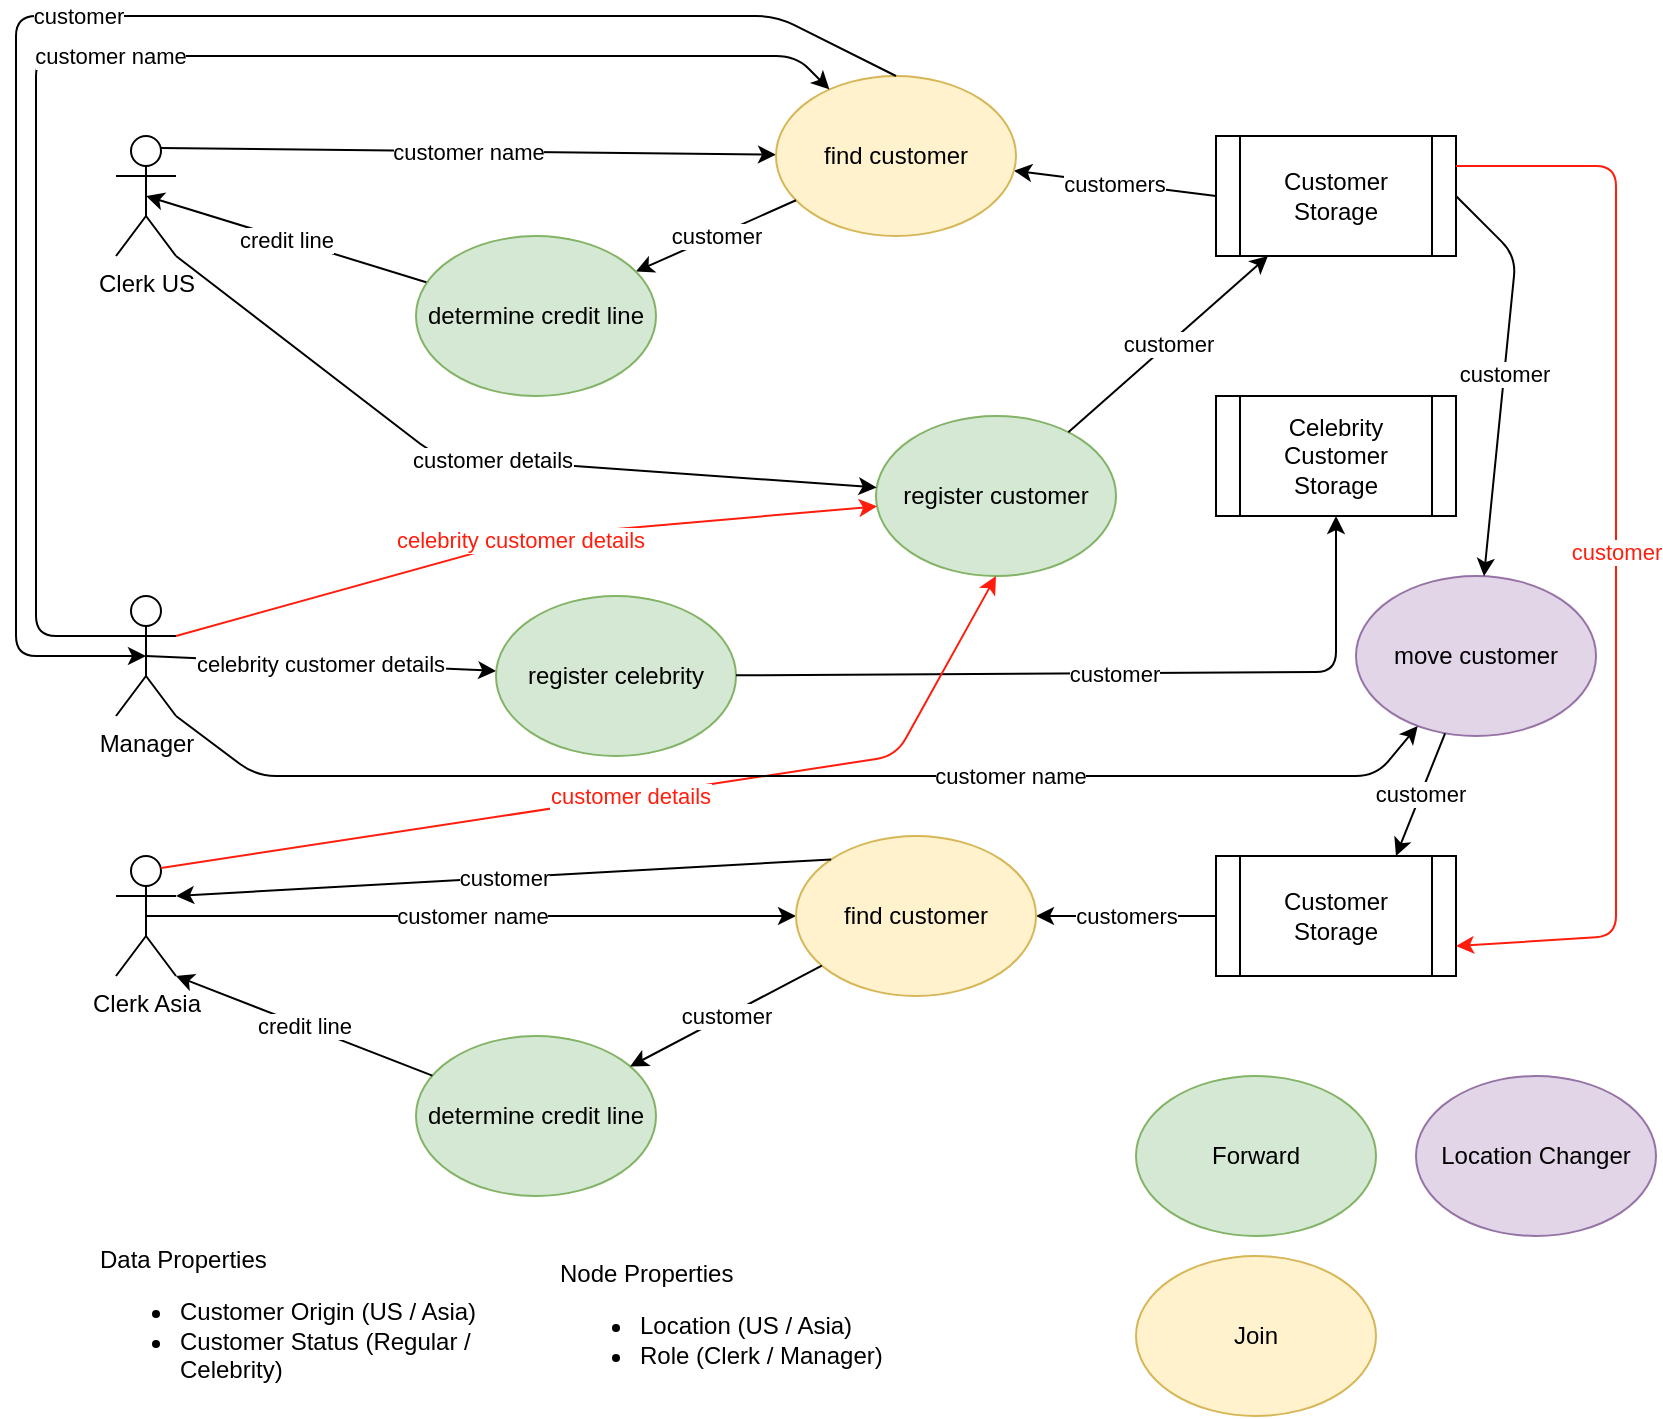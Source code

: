 <mxfile version="13.6.3" type="device"><diagram id="Zyb_L7N1sL_AvDwpZeQP" name="Page-1"><mxGraphModel dx="2249" dy="791" grid="1" gridSize="10" guides="1" tooltips="1" connect="1" arrows="1" fold="1" page="1" pageScale="1" pageWidth="827" pageHeight="1169" math="0" shadow="0"><root><mxCell id="0"/><mxCell id="1" parent="0"/><mxCell id="WgjOt8fRvQtK3qfIHYFM-1" value="Clerk Asia" style="shape=umlActor;verticalLabelPosition=bottom;verticalAlign=top;html=1;outlineConnect=0;" vertex="1" parent="1"><mxGeometry x="50" y="570" width="30" height="60" as="geometry"/></mxCell><mxCell id="WgjOt8fRvQtK3qfIHYFM-2" value="Clerk US" style="shape=umlActor;verticalLabelPosition=bottom;verticalAlign=top;html=1;outlineConnect=0;" vertex="1" parent="1"><mxGeometry x="50" y="210" width="30" height="60" as="geometry"/></mxCell><mxCell id="WgjOt8fRvQtK3qfIHYFM-3" value="determine credit line" style="ellipse;whiteSpace=wrap;html=1;fillColor=#d5e8d4;strokeColor=#82b366;" vertex="1" parent="1"><mxGeometry x="200" y="660" width="120" height="80" as="geometry"/></mxCell><mxCell id="WgjOt8fRvQtK3qfIHYFM-4" value="Customer Storage" style="shape=process;whiteSpace=wrap;html=1;backgroundOutline=1;" vertex="1" parent="1"><mxGeometry x="600" y="570" width="120" height="60" as="geometry"/></mxCell><mxCell id="WgjOt8fRvQtK3qfIHYFM-5" value="customers" style="endArrow=classic;html=1;exitX=0;exitY=0.5;exitDx=0;exitDy=0;" edge="1" parent="1" source="WgjOt8fRvQtK3qfIHYFM-4" target="WgjOt8fRvQtK3qfIHYFM-8"><mxGeometry width="50" height="50" relative="1" as="geometry"><mxPoint x="390" y="620" as="sourcePoint"/><mxPoint x="440" y="570" as="targetPoint"/></mxGeometry></mxCell><mxCell id="WgjOt8fRvQtK3qfIHYFM-6" value="credit line" style="endArrow=classic;html=1;entryX=1;entryY=1;entryDx=0;entryDy=0;entryPerimeter=0;" edge="1" parent="1" source="WgjOt8fRvQtK3qfIHYFM-3" target="WgjOt8fRvQtK3qfIHYFM-1"><mxGeometry width="50" height="50" relative="1" as="geometry"><mxPoint x="600" y="600" as="sourcePoint"/><mxPoint x="310" y="600" as="targetPoint"/></mxGeometry></mxCell><mxCell id="WgjOt8fRvQtK3qfIHYFM-7" value="customer name" style="endArrow=classic;html=1;exitX=0.5;exitY=0.5;exitDx=0;exitDy=0;exitPerimeter=0;" edge="1" parent="1" source="WgjOt8fRvQtK3qfIHYFM-1" target="WgjOt8fRvQtK3qfIHYFM-8"><mxGeometry width="50" height="50" relative="1" as="geometry"><mxPoint x="170" y="500" as="sourcePoint"/><mxPoint x="80" y="590" as="targetPoint"/></mxGeometry></mxCell><mxCell id="WgjOt8fRvQtK3qfIHYFM-8" value="find customer" style="ellipse;whiteSpace=wrap;html=1;fillColor=#fff2cc;strokeColor=#d6b656;" vertex="1" parent="1"><mxGeometry x="390" y="560" width="120" height="80" as="geometry"/></mxCell><mxCell id="WgjOt8fRvQtK3qfIHYFM-10" value="customer" style="endArrow=classic;html=1;" edge="1" parent="1" source="WgjOt8fRvQtK3qfIHYFM-8" target="WgjOt8fRvQtK3qfIHYFM-3"><mxGeometry width="50" height="50" relative="1" as="geometry"><mxPoint x="470" y="630" as="sourcePoint"/><mxPoint x="410.88" y="521.2" as="targetPoint"/></mxGeometry></mxCell><mxCell id="WgjOt8fRvQtK3qfIHYFM-12" value="Customer Storage" style="shape=process;whiteSpace=wrap;html=1;backgroundOutline=1;" vertex="1" parent="1"><mxGeometry x="600" y="210" width="120" height="60" as="geometry"/></mxCell><mxCell id="WgjOt8fRvQtK3qfIHYFM-13" value="customers" style="endArrow=classic;html=1;exitX=0;exitY=0.5;exitDx=0;exitDy=0;" edge="1" parent="1" source="WgjOt8fRvQtK3qfIHYFM-12" target="WgjOt8fRvQtK3qfIHYFM-16"><mxGeometry width="50" height="50" relative="1" as="geometry"><mxPoint x="390" y="260" as="sourcePoint"/><mxPoint x="440" y="210" as="targetPoint"/></mxGeometry></mxCell><mxCell id="WgjOt8fRvQtK3qfIHYFM-14" value="credit line" style="endArrow=classic;html=1;entryX=0.5;entryY=0.5;entryDx=0;entryDy=0;entryPerimeter=0;" edge="1" parent="1" source="WgjOt8fRvQtK3qfIHYFM-11" target="WgjOt8fRvQtK3qfIHYFM-2"><mxGeometry width="50" height="50" relative="1" as="geometry"><mxPoint x="600" y="240" as="sourcePoint"/><mxPoint x="80" y="270" as="targetPoint"/></mxGeometry></mxCell><mxCell id="WgjOt8fRvQtK3qfIHYFM-15" value="customer name" style="endArrow=classic;html=1;exitX=0.75;exitY=0.1;exitDx=0;exitDy=0;exitPerimeter=0;" edge="1" parent="1" target="WgjOt8fRvQtK3qfIHYFM-16" source="WgjOt8fRvQtK3qfIHYFM-2"><mxGeometry width="50" height="50" relative="1" as="geometry"><mxPoint x="65" y="240" as="sourcePoint"/><mxPoint x="80" y="230" as="targetPoint"/></mxGeometry></mxCell><mxCell id="WgjOt8fRvQtK3qfIHYFM-16" value="find customer" style="ellipse;whiteSpace=wrap;html=1;fillColor=#fff2cc;strokeColor=#d6b656;" vertex="1" parent="1"><mxGeometry x="380" y="180" width="120" height="80" as="geometry"/></mxCell><mxCell id="WgjOt8fRvQtK3qfIHYFM-17" value="customer" style="endArrow=classic;html=1;" edge="1" parent="1" source="WgjOt8fRvQtK3qfIHYFM-16" target="WgjOt8fRvQtK3qfIHYFM-11"><mxGeometry width="50" height="50" relative="1" as="geometry"><mxPoint x="470" y="270" as="sourcePoint"/><mxPoint x="410.88" y="161.2" as="targetPoint"/></mxGeometry></mxCell><mxCell id="WgjOt8fRvQtK3qfIHYFM-18" value="Manager" style="shape=umlActor;verticalLabelPosition=bottom;verticalAlign=top;html=1;outlineConnect=0;" vertex="1" parent="1"><mxGeometry x="50" y="440" width="30" height="60" as="geometry"/></mxCell><mxCell id="WgjOt8fRvQtK3qfIHYFM-20" value="celebrity customer details" style="endArrow=classic;html=1;exitX=0.5;exitY=0.5;exitDx=0;exitDy=0;exitPerimeter=0;" edge="1" parent="1" source="WgjOt8fRvQtK3qfIHYFM-18" target="WgjOt8fRvQtK3qfIHYFM-24"><mxGeometry width="50" height="50" relative="1" as="geometry"><mxPoint x="390" y="430" as="sourcePoint"/><mxPoint x="290" y="90" as="targetPoint"/></mxGeometry></mxCell><mxCell id="WgjOt8fRvQtK3qfIHYFM-21" value="register customer" style="ellipse;whiteSpace=wrap;html=1;fillColor=#d5e8d4;strokeColor=#82b366;" vertex="1" parent="1"><mxGeometry x="430" y="350" width="120" height="80" as="geometry"/></mxCell><mxCell id="WgjOt8fRvQtK3qfIHYFM-22" value="customer details" style="endArrow=classic;html=1;exitX=1;exitY=1;exitDx=0;exitDy=0;exitPerimeter=0;" edge="1" parent="1" source="WgjOt8fRvQtK3qfIHYFM-2" target="WgjOt8fRvQtK3qfIHYFM-21"><mxGeometry width="50" height="50" relative="1" as="geometry"><mxPoint x="130" y="350" as="sourcePoint"/><mxPoint x="390.406" y="125.356" as="targetPoint"/><Array as="points"><mxPoint x="210" y="370"/></Array></mxGeometry></mxCell><mxCell id="WgjOt8fRvQtK3qfIHYFM-23" value="customer" style="endArrow=classic;html=1;" edge="1" parent="1" source="WgjOt8fRvQtK3qfIHYFM-21" target="WgjOt8fRvQtK3qfIHYFM-12"><mxGeometry width="50" height="50" relative="1" as="geometry"><mxPoint x="65" y="100" as="sourcePoint"/><mxPoint x="390.406" y="125.356" as="targetPoint"/></mxGeometry></mxCell><mxCell id="WgjOt8fRvQtK3qfIHYFM-24" value="register celebrity" style="ellipse;whiteSpace=wrap;html=1;fillColor=#d5e8d4;strokeColor=#82b366;" vertex="1" parent="1"><mxGeometry x="240" y="440" width="120" height="80" as="geometry"/></mxCell><mxCell id="WgjOt8fRvQtK3qfIHYFM-25" value="customer" style="endArrow=classic;html=1;entryX=0.5;entryY=1;entryDx=0;entryDy=0;" edge="1" parent="1" source="WgjOt8fRvQtK3qfIHYFM-24" target="WgjOt8fRvQtK3qfIHYFM-32"><mxGeometry width="50" height="50" relative="1" as="geometry"><mxPoint x="65" y="100" as="sourcePoint"/><mxPoint x="194.396" y="65.028" as="targetPoint"/><Array as="points"><mxPoint x="660" y="478"/></Array></mxGeometry></mxCell><mxCell id="WgjOt8fRvQtK3qfIHYFM-11" value="determine credit line" style="ellipse;whiteSpace=wrap;html=1;fillColor=#d5e8d4;strokeColor=#82b366;" vertex="1" parent="1"><mxGeometry x="200" y="260" width="120" height="80" as="geometry"/></mxCell><mxCell id="WgjOt8fRvQtK3qfIHYFM-27" value="customer" style="endArrow=classic;html=1;entryX=1;entryY=0.333;entryDx=0;entryDy=0;entryPerimeter=0;exitX=0;exitY=0;exitDx=0;exitDy=0;" edge="1" parent="1" source="WgjOt8fRvQtK3qfIHYFM-8" target="WgjOt8fRvQtK3qfIHYFM-1"><mxGeometry width="50" height="50" relative="1" as="geometry"><mxPoint x="480" y="500" as="sourcePoint"/><mxPoint x="309.923" y="217.812" as="targetPoint"/></mxGeometry></mxCell><mxCell id="WgjOt8fRvQtK3qfIHYFM-28" value="Forward" style="ellipse;whiteSpace=wrap;html=1;fillColor=#d5e8d4;strokeColor=#82b366;" vertex="1" parent="1"><mxGeometry x="560" y="680" width="120" height="80" as="geometry"/></mxCell><mxCell id="WgjOt8fRvQtK3qfIHYFM-29" value="Join" style="ellipse;whiteSpace=wrap;html=1;fillColor=#fff2cc;strokeColor=#d6b656;" vertex="1" parent="1"><mxGeometry x="560" y="770" width="120" height="80" as="geometry"/></mxCell><mxCell id="WgjOt8fRvQtK3qfIHYFM-30" value="customer details" style="endArrow=classic;html=1;exitX=0.75;exitY=0.1;exitDx=0;exitDy=0;exitPerimeter=0;entryX=0.5;entryY=1;entryDx=0;entryDy=0;strokeColor=#FF1D0D;fontColor=#FF1D0D;" edge="1" parent="1" source="WgjOt8fRvQtK3qfIHYFM-1" target="WgjOt8fRvQtK3qfIHYFM-21"><mxGeometry width="50" height="50" relative="1" as="geometry"><mxPoint x="317.101" y="427.717" as="sourcePoint"/><mxPoint x="432.956" y="402.401" as="targetPoint"/><Array as="points"><mxPoint x="440" y="520"/></Array></mxGeometry></mxCell><mxCell id="WgjOt8fRvQtK3qfIHYFM-31" value="&lt;div&gt;Data Properties&lt;/div&gt;&lt;div&gt;&lt;ul&gt;&lt;li&gt;Customer Origin (US / Asia)&lt;br&gt;&lt;/li&gt;&lt;li&gt;Customer Status (Regular / Celebrity)&lt;br&gt;&lt;/li&gt;&lt;/ul&gt;&lt;/div&gt;" style="text;html=1;strokeColor=none;fillColor=none;align=left;verticalAlign=middle;whiteSpace=wrap;rounded=0;" vertex="1" parent="1"><mxGeometry x="40" y="770" width="210" height="70" as="geometry"/></mxCell><mxCell id="WgjOt8fRvQtK3qfIHYFM-32" value="&lt;div&gt;Celebrity Customer Storage&lt;/div&gt;" style="shape=process;whiteSpace=wrap;html=1;backgroundOutline=1;" vertex="1" parent="1"><mxGeometry x="600" y="340" width="120" height="60" as="geometry"/></mxCell><mxCell id="WgjOt8fRvQtK3qfIHYFM-34" value="celebrity customer details" style="endArrow=classic;html=1;strokeColor=#FF1D0D;fontColor=#FF1D0D;exitX=1;exitY=0.333;exitDx=0;exitDy=0;exitPerimeter=0;" edge="1" parent="1" source="WgjOt8fRvQtK3qfIHYFM-18" target="WgjOt8fRvQtK3qfIHYFM-21"><mxGeometry width="50" height="50" relative="1" as="geometry"><mxPoint x="72.5" y="576" as="sourcePoint"/><mxPoint x="490" y="430" as="targetPoint"/><Array as="points"><mxPoint x="260" y="410"/></Array></mxGeometry></mxCell><mxCell id="WgjOt8fRvQtK3qfIHYFM-35" value="&lt;div&gt;Node Properties&lt;/div&gt;&lt;div&gt;&lt;ul&gt;&lt;li&gt;Location (US / Asia)&lt;br&gt;&lt;/li&gt;&lt;li&gt;Role (Clerk / Manager)&lt;br&gt;&lt;/li&gt;&lt;/ul&gt;&lt;/div&gt;" style="text;html=1;strokeColor=none;fillColor=none;align=left;verticalAlign=middle;whiteSpace=wrap;rounded=0;" vertex="1" parent="1"><mxGeometry x="270" y="770" width="180" height="70" as="geometry"/></mxCell><mxCell id="WgjOt8fRvQtK3qfIHYFM-36" value="move customer" style="ellipse;whiteSpace=wrap;html=1;fillColor=#e1d5e7;strokeColor=#9673a6;" vertex="1" parent="1"><mxGeometry x="670" y="430" width="120" height="80" as="geometry"/></mxCell><mxCell id="WgjOt8fRvQtK3qfIHYFM-37" value="customer" style="endArrow=classic;html=1;exitX=1;exitY=0.5;exitDx=0;exitDy=0;" edge="1" parent="1" source="WgjOt8fRvQtK3qfIHYFM-12" target="WgjOt8fRvQtK3qfIHYFM-36"><mxGeometry width="50" height="50" relative="1" as="geometry"><mxPoint x="800" y="260" as="sourcePoint"/><mxPoint x="626" y="270" as="targetPoint"/><Array as="points"><mxPoint x="750" y="270"/></Array></mxGeometry></mxCell><mxCell id="WgjOt8fRvQtK3qfIHYFM-38" value="customer" style="endArrow=classic;html=1;entryX=0.75;entryY=0;entryDx=0;entryDy=0;" edge="1" parent="1" source="WgjOt8fRvQtK3qfIHYFM-36" target="WgjOt8fRvQtK3qfIHYFM-4"><mxGeometry width="50" height="50" relative="1" as="geometry"><mxPoint x="720" y="240" as="sourcePoint"/><mxPoint x="790" y="470" as="targetPoint"/></mxGeometry></mxCell><mxCell id="WgjOt8fRvQtK3qfIHYFM-39" value="Location Changer" style="ellipse;whiteSpace=wrap;html=1;fillColor=#e1d5e7;strokeColor=#9673a6;" vertex="1" parent="1"><mxGeometry x="700" y="680" width="120" height="80" as="geometry"/></mxCell><mxCell id="WgjOt8fRvQtK3qfIHYFM-40" value="customer name" style="endArrow=classic;html=1;exitX=1;exitY=1;exitDx=0;exitDy=0;exitPerimeter=0;" edge="1" parent="1" source="WgjOt8fRvQtK3qfIHYFM-18" target="WgjOt8fRvQtK3qfIHYFM-36"><mxGeometry x="0.329" width="50" height="50" relative="1" as="geometry"><mxPoint x="72.5" y="216" as="sourcePoint"/><mxPoint x="380.008" y="219.346" as="targetPoint"/><Array as="points"><mxPoint x="120" y="530"/><mxPoint x="680" y="530"/></Array><mxPoint as="offset"/></mxGeometry></mxCell><mxCell id="WgjOt8fRvQtK3qfIHYFM-41" value="customer" style="endArrow=classic;html=1;exitX=1;exitY=0.25;exitDx=0;exitDy=0;entryX=1;entryY=0.75;entryDx=0;entryDy=0;strokeColor=#FF1D0D;fontColor=#FF1D0D;" edge="1" parent="1" source="WgjOt8fRvQtK3qfIHYFM-12" target="WgjOt8fRvQtK3qfIHYFM-4"><mxGeometry width="50" height="50" relative="1" as="geometry"><mxPoint x="870" y="300" as="sourcePoint"/><mxPoint x="930" y="420" as="targetPoint"/><Array as="points"><mxPoint x="800" y="225"/><mxPoint x="800" y="610"/></Array></mxGeometry></mxCell><mxCell id="WgjOt8fRvQtK3qfIHYFM-42" value="customer name" style="endArrow=classic;html=1;exitX=0;exitY=0.333;exitDx=0;exitDy=0;exitPerimeter=0;" edge="1" parent="1" source="WgjOt8fRvQtK3qfIHYFM-18" target="WgjOt8fRvQtK3qfIHYFM-16"><mxGeometry width="50" height="50" relative="1" as="geometry"><mxPoint x="72.5" y="216" as="sourcePoint"/><mxPoint x="380.008" y="219.346" as="targetPoint"/><Array as="points"><mxPoint x="10" y="460"/><mxPoint x="10" y="170"/><mxPoint x="390" y="170"/></Array></mxGeometry></mxCell><mxCell id="WgjOt8fRvQtK3qfIHYFM-43" value="customer" style="endArrow=classic;html=1;exitX=0.5;exitY=0;exitDx=0;exitDy=0;entryX=0.5;entryY=0.5;entryDx=0;entryDy=0;entryPerimeter=0;" edge="1" parent="1" source="WgjOt8fRvQtK3qfIHYFM-16" target="WgjOt8fRvQtK3qfIHYFM-18"><mxGeometry width="50" height="50" relative="1" as="geometry"><mxPoint x="389.87" y="241.98" as="sourcePoint"/><mxPoint x="50" y="510" as="targetPoint"/><Array as="points"><mxPoint x="380" y="150"/><mxPoint y="150"/><mxPoint y="470"/></Array></mxGeometry></mxCell></root></mxGraphModel></diagram></mxfile>
